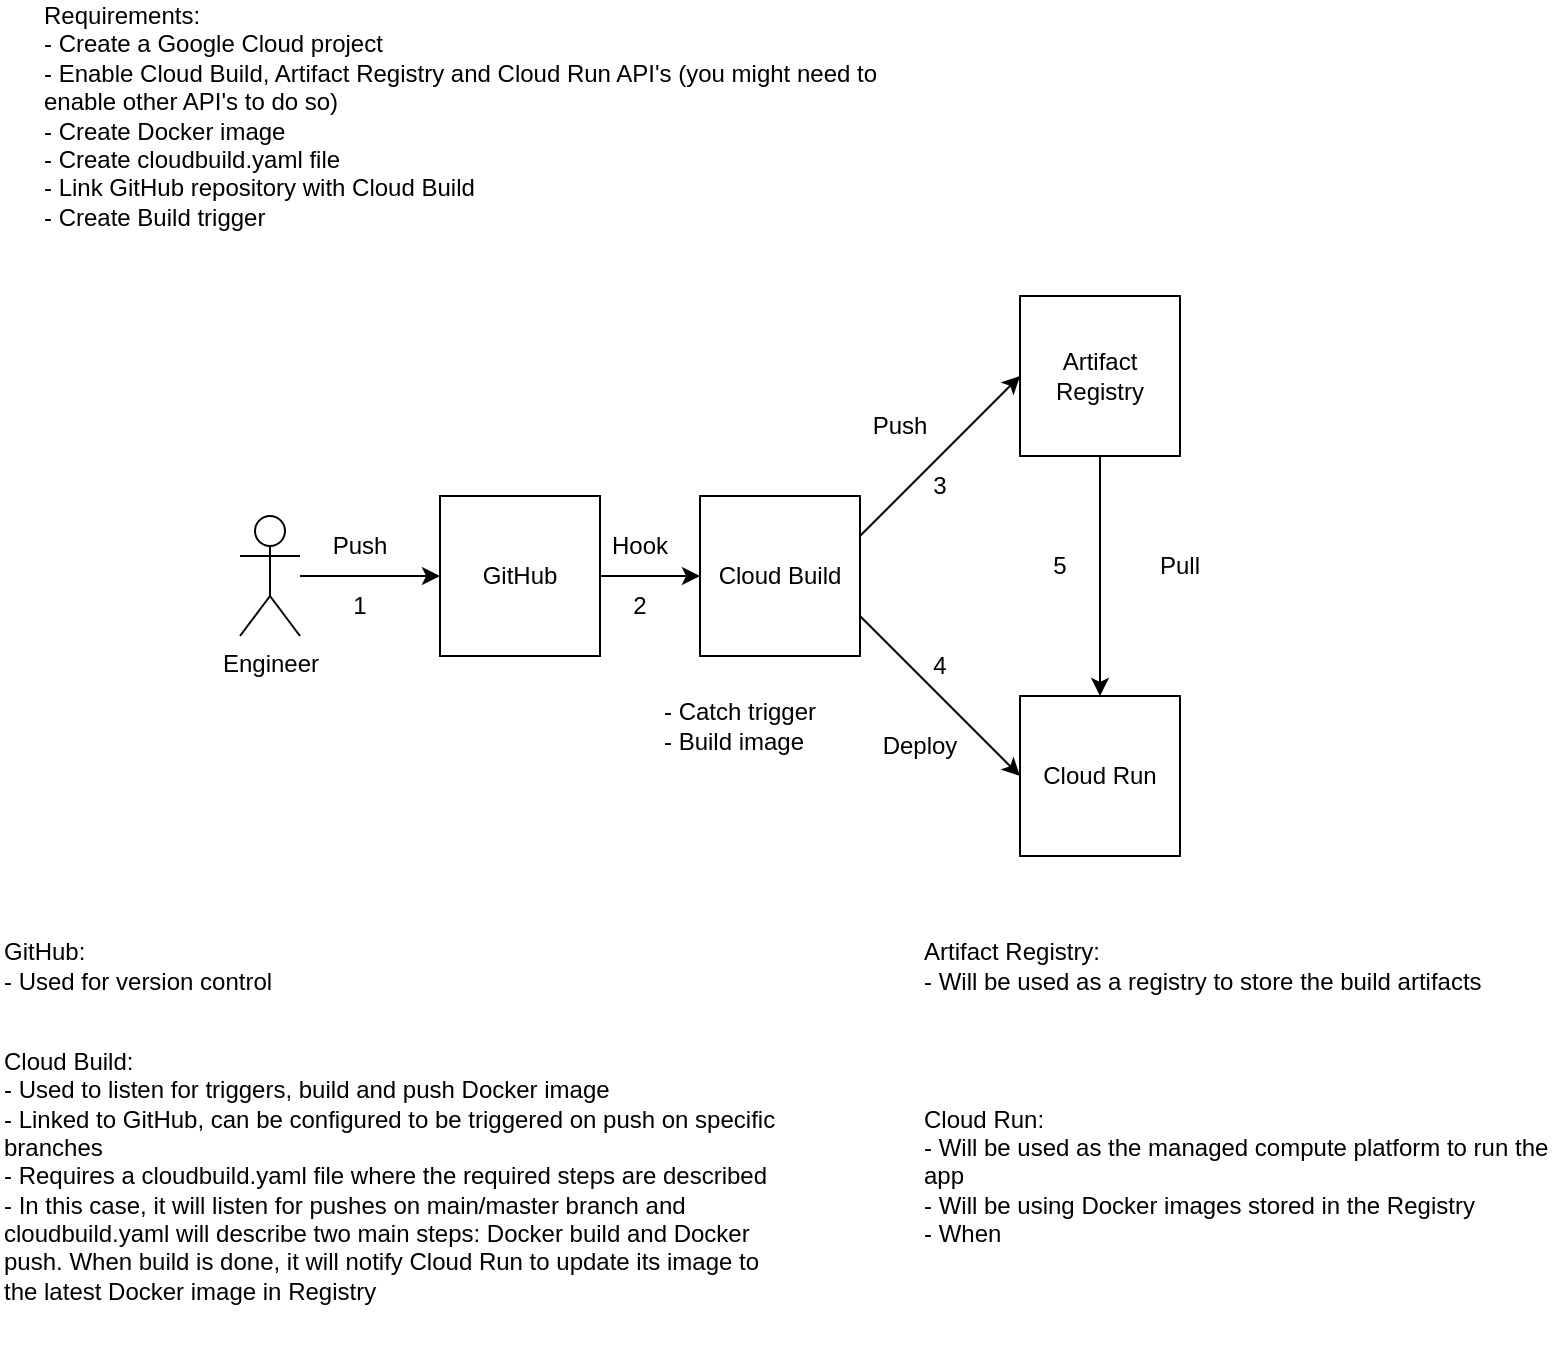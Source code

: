 <mxfile version="24.4.0" type="device">
  <diagram name="Page-1" id="TPPXZ78H2cHYJvP5xsI_">
    <mxGraphModel dx="1018" dy="695" grid="1" gridSize="10" guides="1" tooltips="1" connect="1" arrows="1" fold="1" page="1" pageScale="1" pageWidth="827" pageHeight="1169" math="0" shadow="0">
      <root>
        <mxCell id="0" />
        <mxCell id="1" parent="0" />
        <mxCell id="WAaLvcebSka8-u2p9-O3-1" value="GitHub" style="whiteSpace=wrap;html=1;aspect=fixed;" vertex="1" parent="1">
          <mxGeometry x="230" y="270" width="80" height="80" as="geometry" />
        </mxCell>
        <mxCell id="WAaLvcebSka8-u2p9-O3-2" value="Engineer" style="shape=umlActor;verticalLabelPosition=bottom;verticalAlign=top;html=1;outlineConnect=0;" vertex="1" parent="1">
          <mxGeometry x="130" y="280" width="30" height="60" as="geometry" />
        </mxCell>
        <mxCell id="WAaLvcebSka8-u2p9-O3-3" value="Cloud Build" style="whiteSpace=wrap;html=1;aspect=fixed;" vertex="1" parent="1">
          <mxGeometry x="360" y="270" width="80" height="80" as="geometry" />
        </mxCell>
        <mxCell id="WAaLvcebSka8-u2p9-O3-4" value="Artifact Registry" style="whiteSpace=wrap;html=1;aspect=fixed;" vertex="1" parent="1">
          <mxGeometry x="520" y="170" width="80" height="80" as="geometry" />
        </mxCell>
        <mxCell id="WAaLvcebSka8-u2p9-O3-5" value="Cloud Run" style="whiteSpace=wrap;html=1;aspect=fixed;" vertex="1" parent="1">
          <mxGeometry x="520" y="370" width="80" height="80" as="geometry" />
        </mxCell>
        <mxCell id="WAaLvcebSka8-u2p9-O3-12" value="- Catch trigger&lt;div&gt;- Build image&lt;/div&gt;" style="text;html=1;align=left;verticalAlign=middle;whiteSpace=wrap;rounded=0;" vertex="1" parent="1">
          <mxGeometry x="340" y="360" width="90" height="50" as="geometry" />
        </mxCell>
        <mxCell id="WAaLvcebSka8-u2p9-O3-13" value="" style="endArrow=classic;html=1;rounded=0;exitX=1;exitY=0.25;exitDx=0;exitDy=0;entryX=0;entryY=0.5;entryDx=0;entryDy=0;" edge="1" parent="1" source="WAaLvcebSka8-u2p9-O3-3" target="WAaLvcebSka8-u2p9-O3-4">
          <mxGeometry width="50" height="50" relative="1" as="geometry">
            <mxPoint x="480" y="370" as="sourcePoint" />
            <mxPoint x="530" y="320" as="targetPoint" />
          </mxGeometry>
        </mxCell>
        <mxCell id="WAaLvcebSka8-u2p9-O3-14" value="" style="endArrow=classic;html=1;rounded=0;exitX=1;exitY=0.75;exitDx=0;exitDy=0;entryX=0;entryY=0.5;entryDx=0;entryDy=0;" edge="1" parent="1" source="WAaLvcebSka8-u2p9-O3-3" target="WAaLvcebSka8-u2p9-O3-5">
          <mxGeometry width="50" height="50" relative="1" as="geometry">
            <mxPoint x="480" y="370" as="sourcePoint" />
            <mxPoint x="530" y="320" as="targetPoint" />
          </mxGeometry>
        </mxCell>
        <mxCell id="WAaLvcebSka8-u2p9-O3-15" value="" style="endArrow=classic;html=1;rounded=0;exitX=1;exitY=0.5;exitDx=0;exitDy=0;entryX=0;entryY=0.5;entryDx=0;entryDy=0;" edge="1" parent="1" source="WAaLvcebSka8-u2p9-O3-1" target="WAaLvcebSka8-u2p9-O3-3">
          <mxGeometry width="50" height="50" relative="1" as="geometry">
            <mxPoint x="480" y="370" as="sourcePoint" />
            <mxPoint x="360" y="310" as="targetPoint" />
          </mxGeometry>
        </mxCell>
        <mxCell id="WAaLvcebSka8-u2p9-O3-16" value="" style="endArrow=classic;html=1;rounded=0;entryX=0;entryY=0.5;entryDx=0;entryDy=0;" edge="1" parent="1" source="WAaLvcebSka8-u2p9-O3-2" target="WAaLvcebSka8-u2p9-O3-1">
          <mxGeometry width="50" height="50" relative="1" as="geometry">
            <mxPoint x="480" y="370" as="sourcePoint" />
            <mxPoint x="530" y="320" as="targetPoint" />
          </mxGeometry>
        </mxCell>
        <mxCell id="WAaLvcebSka8-u2p9-O3-17" value="Push" style="text;html=1;align=center;verticalAlign=middle;whiteSpace=wrap;rounded=0;" vertex="1" parent="1">
          <mxGeometry x="160" y="280" width="60" height="30" as="geometry" />
        </mxCell>
        <mxCell id="WAaLvcebSka8-u2p9-O3-19" value="Hook" style="text;html=1;align=center;verticalAlign=middle;whiteSpace=wrap;rounded=0;" vertex="1" parent="1">
          <mxGeometry x="300" y="280" width="60" height="30" as="geometry" />
        </mxCell>
        <mxCell id="WAaLvcebSka8-u2p9-O3-21" value="Push" style="text;html=1;align=center;verticalAlign=middle;whiteSpace=wrap;rounded=0;" vertex="1" parent="1">
          <mxGeometry x="430" y="220" width="60" height="30" as="geometry" />
        </mxCell>
        <mxCell id="WAaLvcebSka8-u2p9-O3-22" value="Deploy" style="text;html=1;align=center;verticalAlign=middle;whiteSpace=wrap;rounded=0;" vertex="1" parent="1">
          <mxGeometry x="440" y="380" width="60" height="30" as="geometry" />
        </mxCell>
        <mxCell id="WAaLvcebSka8-u2p9-O3-23" value="" style="endArrow=classic;html=1;rounded=0;exitX=0.5;exitY=1;exitDx=0;exitDy=0;entryX=0.5;entryY=0;entryDx=0;entryDy=0;" edge="1" parent="1" source="WAaLvcebSka8-u2p9-O3-4" target="WAaLvcebSka8-u2p9-O3-5">
          <mxGeometry width="50" height="50" relative="1" as="geometry">
            <mxPoint x="480" y="370" as="sourcePoint" />
            <mxPoint x="530" y="320" as="targetPoint" />
          </mxGeometry>
        </mxCell>
        <mxCell id="WAaLvcebSka8-u2p9-O3-24" value="Pull" style="text;html=1;align=center;verticalAlign=middle;whiteSpace=wrap;rounded=0;" vertex="1" parent="1">
          <mxGeometry x="570" y="290" width="60" height="30" as="geometry" />
        </mxCell>
        <mxCell id="WAaLvcebSka8-u2p9-O3-25" value="Requirements:&lt;div&gt;- Create a Google Cloud project&lt;/div&gt;&lt;div&gt;- Enable Cloud Build, Artifact Registry and Cloud Run API&#39;s (you might need to enable other API&#39;s to do so)&lt;div&gt;- Create Docker image&lt;/div&gt;&lt;/div&gt;&lt;div&gt;- Create cloudbuild.yaml file&lt;/div&gt;- Link GitHub repository with Cloud Build&lt;div&gt;- Create Build trigger&lt;/div&gt;" style="text;html=1;align=left;verticalAlign=middle;whiteSpace=wrap;rounded=0;" vertex="1" parent="1">
          <mxGeometry x="30" y="30" width="440" height="100" as="geometry" />
        </mxCell>
        <mxCell id="WAaLvcebSka8-u2p9-O3-26" value="1" style="text;html=1;align=center;verticalAlign=middle;whiteSpace=wrap;rounded=0;" vertex="1" parent="1">
          <mxGeometry x="160" y="310" width="60" height="30" as="geometry" />
        </mxCell>
        <mxCell id="WAaLvcebSka8-u2p9-O3-27" value="2" style="text;html=1;align=center;verticalAlign=middle;whiteSpace=wrap;rounded=0;" vertex="1" parent="1">
          <mxGeometry x="310" y="310" width="40" height="30" as="geometry" />
        </mxCell>
        <mxCell id="WAaLvcebSka8-u2p9-O3-28" value="3" style="text;html=1;align=center;verticalAlign=middle;whiteSpace=wrap;rounded=0;" vertex="1" parent="1">
          <mxGeometry x="450" y="250" width="60" height="30" as="geometry" />
        </mxCell>
        <mxCell id="WAaLvcebSka8-u2p9-O3-29" value="4" style="text;html=1;align=center;verticalAlign=middle;whiteSpace=wrap;rounded=0;" vertex="1" parent="1">
          <mxGeometry x="450" y="340" width="60" height="30" as="geometry" />
        </mxCell>
        <mxCell id="WAaLvcebSka8-u2p9-O3-30" value="5" style="text;html=1;align=center;verticalAlign=middle;whiteSpace=wrap;rounded=0;" vertex="1" parent="1">
          <mxGeometry x="520" y="290" width="40" height="30" as="geometry" />
        </mxCell>
        <mxCell id="WAaLvcebSka8-u2p9-O3-32" value="GitHub:&lt;div&gt;- Used for version control&lt;/div&gt;" style="text;html=1;align=left;verticalAlign=middle;whiteSpace=wrap;rounded=0;" vertex="1" parent="1">
          <mxGeometry x="10" y="490" width="200" height="30" as="geometry" />
        </mxCell>
        <mxCell id="WAaLvcebSka8-u2p9-O3-33" value="Cloud Build:&lt;div&gt;- Used to listen for triggers, build and push Docker image&lt;/div&gt;&lt;div&gt;- Linked to GitHub, can be configured to be triggered on push on specific branches&lt;/div&gt;&lt;div&gt;- Requires a cloudbuild.yaml file where the required steps are described&lt;/div&gt;&lt;div&gt;- In this case, it will listen for pushes on main/master branch and cloudbuild.yaml will describe two main steps: Docker build and Docker push. When build is done, it will notify Cloud Run to update its image to the latest Docker image in Registry&lt;/div&gt;" style="text;html=1;align=left;verticalAlign=middle;whiteSpace=wrap;rounded=0;" vertex="1" parent="1">
          <mxGeometry x="10" y="520" width="390" height="180" as="geometry" />
        </mxCell>
        <mxCell id="WAaLvcebSka8-u2p9-O3-34" value="Artifact Registry:&lt;div&gt;- Will be used as a registry to store the build artifacts&lt;/div&gt;" style="text;html=1;align=left;verticalAlign=middle;whiteSpace=wrap;rounded=0;" vertex="1" parent="1">
          <mxGeometry x="470" y="490" width="300" height="30" as="geometry" />
        </mxCell>
        <mxCell id="WAaLvcebSka8-u2p9-O3-35" value="Cloud Run:&lt;div&gt;- Will be used as the managed compute platform to run the app&lt;/div&gt;&lt;div&gt;- Will be using Docker images stored in the Registry&lt;/div&gt;&lt;div&gt;- When&lt;/div&gt;" style="text;html=1;align=left;verticalAlign=middle;whiteSpace=wrap;rounded=0;" vertex="1" parent="1">
          <mxGeometry x="470" y="570" width="320" height="80" as="geometry" />
        </mxCell>
      </root>
    </mxGraphModel>
  </diagram>
</mxfile>
